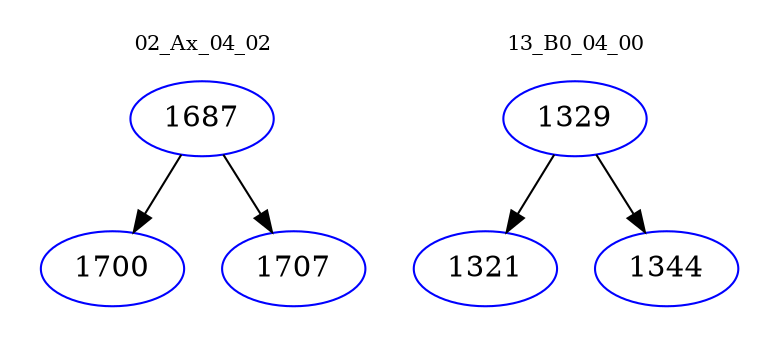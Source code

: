 digraph{
subgraph cluster_0 {
color = white
label = "02_Ax_04_02";
fontsize=10;
T0_1687 [label="1687", color="blue"]
T0_1687 -> T0_1700 [color="black"]
T0_1700 [label="1700", color="blue"]
T0_1687 -> T0_1707 [color="black"]
T0_1707 [label="1707", color="blue"]
}
subgraph cluster_1 {
color = white
label = "13_B0_04_00";
fontsize=10;
T1_1329 [label="1329", color="blue"]
T1_1329 -> T1_1321 [color="black"]
T1_1321 [label="1321", color="blue"]
T1_1329 -> T1_1344 [color="black"]
T1_1344 [label="1344", color="blue"]
}
}
